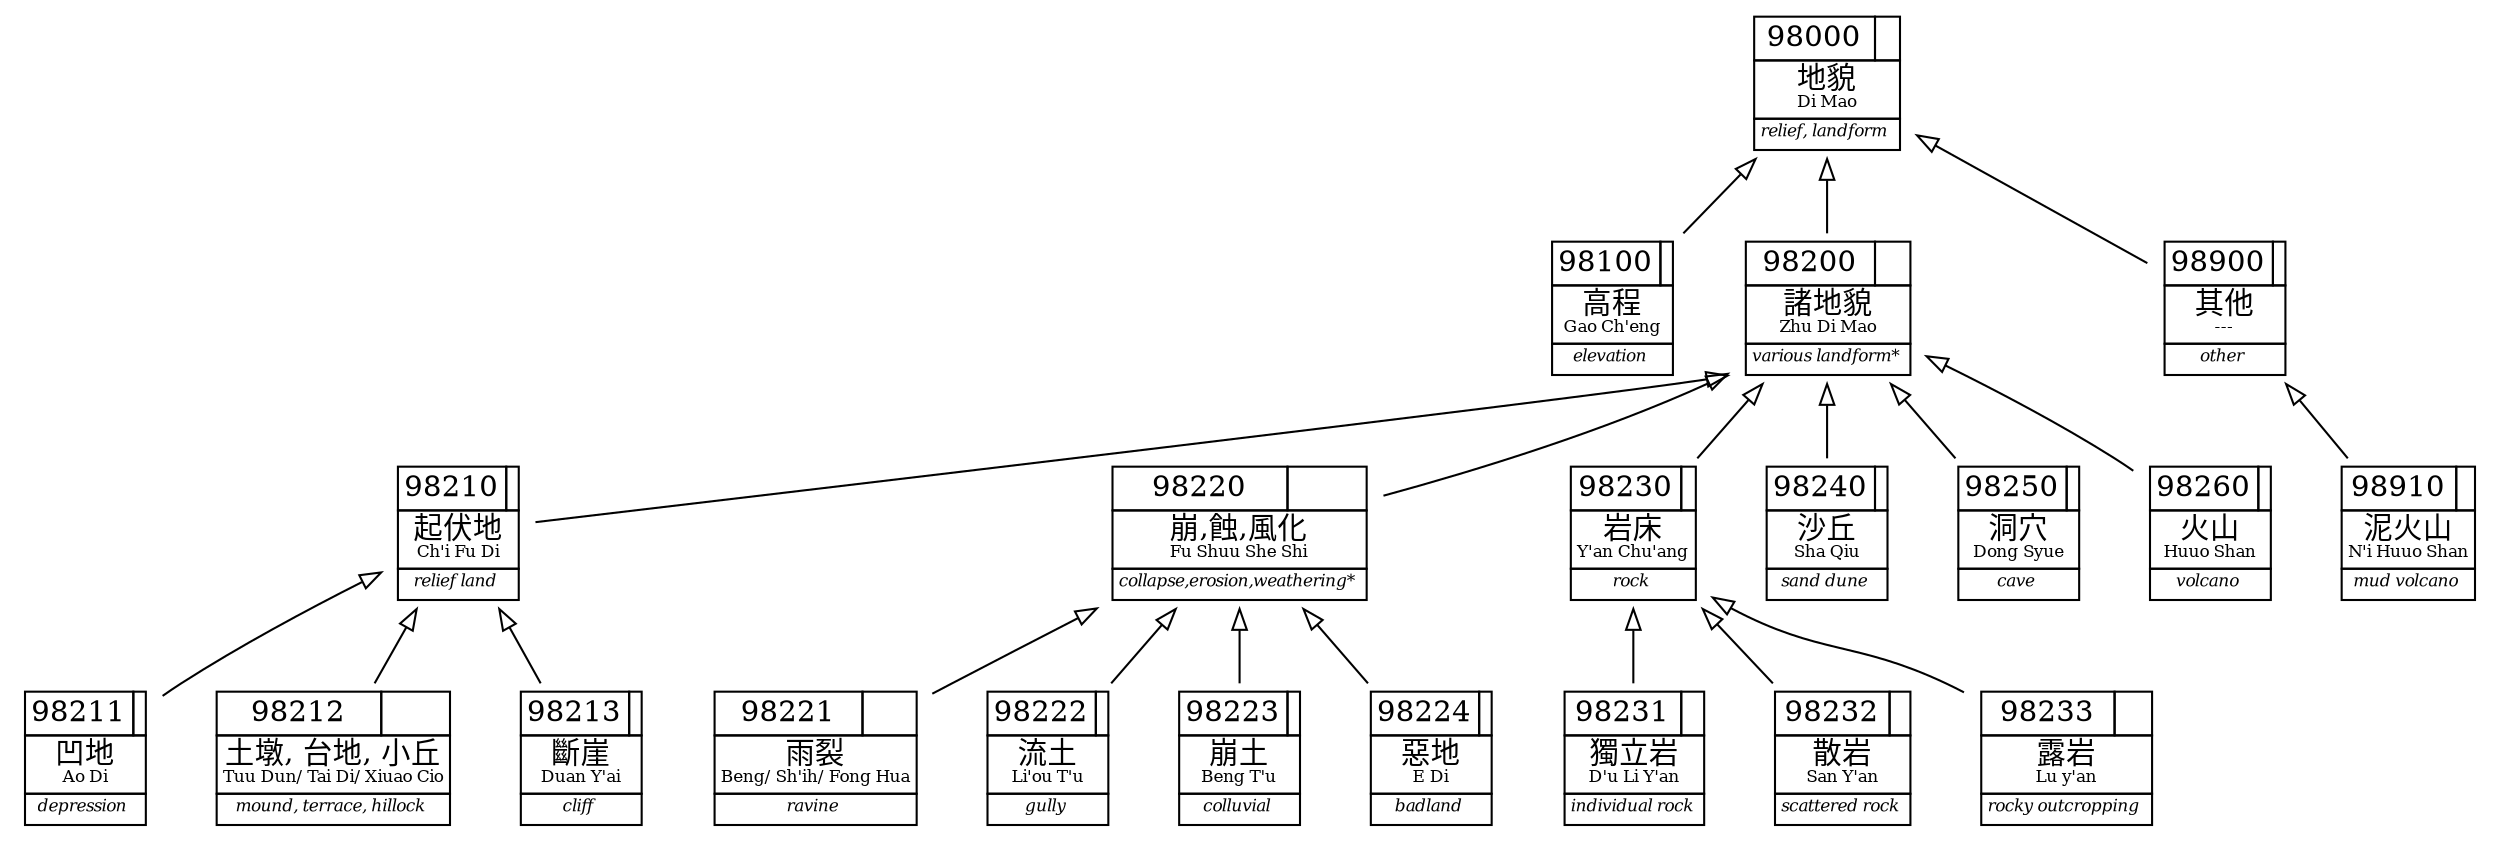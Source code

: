 /* This file was auto-generated on Wed Dec 26 16:08:47 2012
   using SOFT.pm library version 0.02.  Command line:
/Users/xs7/perl5/bin/soft2gv.pl --noorphans --tuples=TMOI.csv --styles=TMOI.gvsty TMOI-elevation.soft
*/
digraph G {
	rankdir=BT
	/* subgraphs */
	/* node attributes */
	"cat:s98000" [weight="5",label=< <TABLE BORDER="0" CELLBORDER="1" CELLSPACING="0">  <TR><TD>98000</TD><TD></TD></TR>  <TR><TD COLSPAN="2">&#x5730;&#x8C8C;<BR/><FONT POINT-SIZE="8">Di Mao</FONT></TD></TR>  <TR><TD COLSPAN="2"><FONT POINT-SIZE="8"><I>relief, landform </I></FONT></TD></TR>  </TABLE>>,shape="plaintext"];
	"cat:s98100" [weight="5",label=< <TABLE BORDER="0" CELLBORDER="1" CELLSPACING="0">  <TR><TD>98100</TD><TD></TD></TR>  <TR><TD COLSPAN="2">&#x9AD8;&#x7A0B;<BR/><FONT POINT-SIZE="8">Gao Ch&#39;eng</FONT></TD></TR>  <TR><TD COLSPAN="2"><FONT POINT-SIZE="8"><I>elevation </I></FONT></TD></TR>  </TABLE>>,shape="plaintext"];
	"cat:s98200" [weight="5",label=< <TABLE BORDER="0" CELLBORDER="1" CELLSPACING="0">  <TR><TD>98200</TD><TD></TD></TR>  <TR><TD COLSPAN="2">&#x8AF8;&#x5730;&#x8C8C;<BR/><FONT POINT-SIZE="8">Zhu Di Mao</FONT></TD></TR>  <TR><TD COLSPAN="2"><FONT POINT-SIZE="8"><I>various landform* </I></FONT></TD></TR>  </TABLE>>,shape="plaintext"];
	"cat:s98210" [weight="5",label=< <TABLE BORDER="0" CELLBORDER="1" CELLSPACING="0">  <TR><TD>98210</TD><TD></TD></TR>  <TR><TD COLSPAN="2">&#x8D77;&#x4F0F;&#x5730;<BR/><FONT POINT-SIZE="8">Ch&#39;i Fu Di</FONT></TD></TR>  <TR><TD COLSPAN="2"><FONT POINT-SIZE="8"><I>relief land </I></FONT></TD></TR>  </TABLE>>,shape="plaintext"];
	"cat:s98211" [weight="5",label=< <TABLE BORDER="0" CELLBORDER="1" CELLSPACING="0">  <TR><TD>98211</TD><TD></TD></TR>  <TR><TD COLSPAN="2">&#x51F9;&#x5730;<BR/><FONT POINT-SIZE="8">Ao Di</FONT></TD></TR>  <TR><TD COLSPAN="2"><FONT POINT-SIZE="8"><I>depression </I></FONT></TD></TR>  </TABLE>>,shape="plaintext"];
	"cat:s98212" [weight="5",label=< <TABLE BORDER="0" CELLBORDER="1" CELLSPACING="0">  <TR><TD>98212</TD><TD></TD></TR>  <TR><TD COLSPAN="2">&#x571F;&#x58A9;, &#x53F0;&#x5730;, &#x5C0F;&#x4E18;<BR/><FONT POINT-SIZE="8">Tuu Dun/ Tai Di/ Xiuao Cio</FONT></TD></TR>  <TR><TD COLSPAN="2"><FONT POINT-SIZE="8"><I>mound, terrace, hillock </I></FONT></TD></TR>  </TABLE>>,shape="plaintext"];
	"cat:s98213" [weight="5",label=< <TABLE BORDER="0" CELLBORDER="1" CELLSPACING="0">  <TR><TD>98213</TD><TD></TD></TR>  <TR><TD COLSPAN="2">&#x65B7;&#x5D16;<BR/><FONT POINT-SIZE="8">Duan Y&#39;ai</FONT></TD></TR>  <TR><TD COLSPAN="2"><FONT POINT-SIZE="8"><I>cliff </I></FONT></TD></TR>  </TABLE>>,shape="plaintext"];
	"cat:s98220" [weight="5",label=< <TABLE BORDER="0" CELLBORDER="1" CELLSPACING="0">  <TR><TD>98220</TD><TD></TD></TR>  <TR><TD COLSPAN="2">&#x5D29;,&#x8755;,&#x98A8;&#x5316;<BR/><FONT POINT-SIZE="8">Fu Shuu She Shi</FONT></TD></TR>  <TR><TD COLSPAN="2"><FONT POINT-SIZE="8"><I>collapse,erosion,weathering* </I></FONT></TD></TR>  </TABLE>>,shape="plaintext"];
	"cat:s98221" [weight="5",label=< <TABLE BORDER="0" CELLBORDER="1" CELLSPACING="0">  <TR><TD>98221</TD><TD></TD></TR>  <TR><TD COLSPAN="2">&#x96E8;&#x88C2;<BR/><FONT POINT-SIZE="8">Beng/ Sh&#39;ih/ Fong Hua</FONT></TD></TR>  <TR><TD COLSPAN="2"><FONT POINT-SIZE="8"><I>ravine </I></FONT></TD></TR>  </TABLE>>,shape="plaintext"];
	"cat:s98222" [weight="5",label=< <TABLE BORDER="0" CELLBORDER="1" CELLSPACING="0">  <TR><TD>98222</TD><TD></TD></TR>  <TR><TD COLSPAN="2">&#x6D41;&#x571F;<BR/><FONT POINT-SIZE="8">Li&#39;ou T&#39;u</FONT></TD></TR>  <TR><TD COLSPAN="2"><FONT POINT-SIZE="8"><I>gully </I></FONT></TD></TR>  </TABLE>>,shape="plaintext"];
	"cat:s98223" [weight="5",label=< <TABLE BORDER="0" CELLBORDER="1" CELLSPACING="0">  <TR><TD>98223</TD><TD></TD></TR>  <TR><TD COLSPAN="2">&#x5D29;&#x571F;<BR/><FONT POINT-SIZE="8">Beng T&#39;u</FONT></TD></TR>  <TR><TD COLSPAN="2"><FONT POINT-SIZE="8"><I>colluvial </I></FONT></TD></TR>  </TABLE>>,shape="plaintext"];
	"cat:s98224" [weight="5",label=< <TABLE BORDER="0" CELLBORDER="1" CELLSPACING="0">  <TR><TD>98224</TD><TD></TD></TR>  <TR><TD COLSPAN="2">&#x60E1;&#x5730;<BR/><FONT POINT-SIZE="8">E Di</FONT></TD></TR>  <TR><TD COLSPAN="2"><FONT POINT-SIZE="8"><I>badland </I></FONT></TD></TR>  </TABLE>>,shape="plaintext"];
	"cat:s98230" [weight="5",label=< <TABLE BORDER="0" CELLBORDER="1" CELLSPACING="0">  <TR><TD>98230</TD><TD></TD></TR>  <TR><TD COLSPAN="2">&#x5CA9;&#x5E8A;<BR/><FONT POINT-SIZE="8">Y&#39;an Chu&#39;ang</FONT></TD></TR>  <TR><TD COLSPAN="2"><FONT POINT-SIZE="8"><I>rock </I></FONT></TD></TR>  </TABLE>>,shape="plaintext"];
	"cat:s98231" [weight="5",label=< <TABLE BORDER="0" CELLBORDER="1" CELLSPACING="0">  <TR><TD>98231</TD><TD></TD></TR>  <TR><TD COLSPAN="2">&#x7368;&#x7ACB;&#x5CA9;<BR/><FONT POINT-SIZE="8">D&#39;u Li Y&#39;an</FONT></TD></TR>  <TR><TD COLSPAN="2"><FONT POINT-SIZE="8"><I>individual rock </I></FONT></TD></TR>  </TABLE>>,shape="plaintext"];
	"cat:s98232" [weight="5",label=< <TABLE BORDER="0" CELLBORDER="1" CELLSPACING="0">  <TR><TD>98232</TD><TD></TD></TR>  <TR><TD COLSPAN="2">&#x6563;&#x5CA9;<BR/><FONT POINT-SIZE="8">San Y&#39;an</FONT></TD></TR>  <TR><TD COLSPAN="2"><FONT POINT-SIZE="8"><I>scattered rock </I></FONT></TD></TR>  </TABLE>>,shape="plaintext"];
	"cat:s98233" [weight="5",label=< <TABLE BORDER="0" CELLBORDER="1" CELLSPACING="0">  <TR><TD>98233</TD><TD></TD></TR>  <TR><TD COLSPAN="2">&#x9732;&#x5CA9;<BR/><FONT POINT-SIZE="8">Lu y&#39;an</FONT></TD></TR>  <TR><TD COLSPAN="2"><FONT POINT-SIZE="8"><I>rocky outcropping </I></FONT></TD></TR>  </TABLE>>,shape="plaintext"];
	"cat:s98240" [weight="5",label=< <TABLE BORDER="0" CELLBORDER="1" CELLSPACING="0">  <TR><TD>98240</TD><TD></TD></TR>  <TR><TD COLSPAN="2">&#x6C99;&#x4E18;<BR/><FONT POINT-SIZE="8">Sha Qiu</FONT></TD></TR>  <TR><TD COLSPAN="2"><FONT POINT-SIZE="8"><I>sand dune </I></FONT></TD></TR>  </TABLE>>,shape="plaintext"];
	"cat:s98250" [weight="5",label=< <TABLE BORDER="0" CELLBORDER="1" CELLSPACING="0">  <TR><TD>98250</TD><TD></TD></TR>  <TR><TD COLSPAN="2">&#x6D1E;&#x7A74;<BR/><FONT POINT-SIZE="8">Dong Syue</FONT></TD></TR>  <TR><TD COLSPAN="2"><FONT POINT-SIZE="8"><I>cave </I></FONT></TD></TR>  </TABLE>>,shape="plaintext"];
	"cat:s98260" [weight="5",label=< <TABLE BORDER="0" CELLBORDER="1" CELLSPACING="0">  <TR><TD>98260</TD><TD></TD></TR>  <TR><TD COLSPAN="2">&#x706B;&#x5C71;<BR/><FONT POINT-SIZE="8">Huuo Shan</FONT></TD></TR>  <TR><TD COLSPAN="2"><FONT POINT-SIZE="8"><I>volcano </I></FONT></TD></TR>  </TABLE>>,shape="plaintext"];
	"cat:s98900" [weight="5",label=< <TABLE BORDER="0" CELLBORDER="1" CELLSPACING="0">  <TR><TD>98900</TD><TD></TD></TR>  <TR><TD COLSPAN="2">&#x5176;&#x4ED6;<BR/><FONT POINT-SIZE="8">---</FONT></TD></TR>  <TR><TD COLSPAN="2"><FONT POINT-SIZE="8"><I>other </I></FONT></TD></TR>  </TABLE>>,shape="plaintext"];
	"cat:s98910" [weight="5",label=< <TABLE BORDER="0" CELLBORDER="1" CELLSPACING="0">  <TR><TD>98910</TD><TD></TD></TR>  <TR><TD COLSPAN="2">&#x6CE5;&#x706B;&#x5C71;<BR/><FONT POINT-SIZE="8">N&#39;i Huuo Shan</FONT></TD></TR>  <TR><TD COLSPAN="2"><FONT POINT-SIZE="8"><I>mud volcano </I></FONT></TD></TR>  </TABLE>>,shape="plaintext"];

	/* relations with attributes */
	"cat:s98100" -> "cat:s98000" [style="solid",arrowhead="empty"];
	"cat:s98200" -> "cat:s98000" [style="solid",arrowhead="empty"];
	"cat:s98210" -> "cat:s98200" [style="solid",arrowhead="empty"];
	"cat:s98211" -> "cat:s98210" [style="solid",arrowhead="empty"];
	"cat:s98212" -> "cat:s98210" [style="solid",arrowhead="empty"];
	"cat:s98213" -> "cat:s98210" [style="solid",arrowhead="empty"];
	"cat:s98220" -> "cat:s98200" [style="solid",arrowhead="empty"];
	"cat:s98221" -> "cat:s98220" [style="solid",arrowhead="empty"];
	"cat:s98222" -> "cat:s98220" [style="solid",arrowhead="empty"];
	"cat:s98223" -> "cat:s98220" [style="solid",arrowhead="empty"];
	"cat:s98224" -> "cat:s98220" [style="solid",arrowhead="empty"];
	"cat:s98230" -> "cat:s98200" [style="solid",arrowhead="empty"];
	"cat:s98231" -> "cat:s98230" [style="solid",arrowhead="empty"];
	"cat:s98232" -> "cat:s98230" [style="solid",arrowhead="empty"];
	"cat:s98233" -> "cat:s98230" [style="solid",arrowhead="empty"];
	"cat:s98240" -> "cat:s98200" [style="solid",arrowhead="empty"];
	"cat:s98250" -> "cat:s98200" [style="solid",arrowhead="empty"];
	"cat:s98260" -> "cat:s98200" [style="solid",arrowhead="empty"];
	"cat:s98900" -> "cat:s98000" [style="solid",arrowhead="empty"];
	"cat:s98910" -> "cat:s98900" [style="solid",arrowhead="empty"];
}

